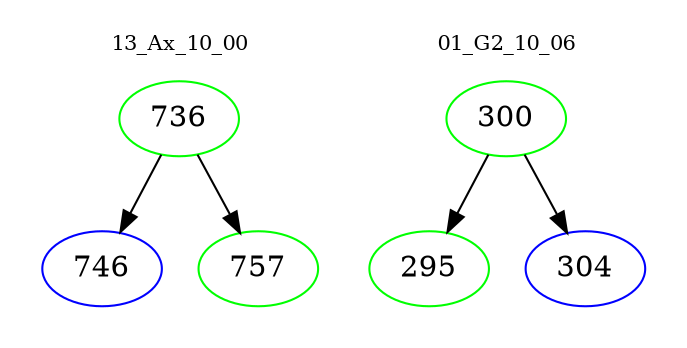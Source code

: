 digraph{
subgraph cluster_0 {
color = white
label = "13_Ax_10_00";
fontsize=10;
T0_736 [label="736", color="green"]
T0_736 -> T0_746 [color="black"]
T0_746 [label="746", color="blue"]
T0_736 -> T0_757 [color="black"]
T0_757 [label="757", color="green"]
}
subgraph cluster_1 {
color = white
label = "01_G2_10_06";
fontsize=10;
T1_300 [label="300", color="green"]
T1_300 -> T1_295 [color="black"]
T1_295 [label="295", color="green"]
T1_300 -> T1_304 [color="black"]
T1_304 [label="304", color="blue"]
}
}
